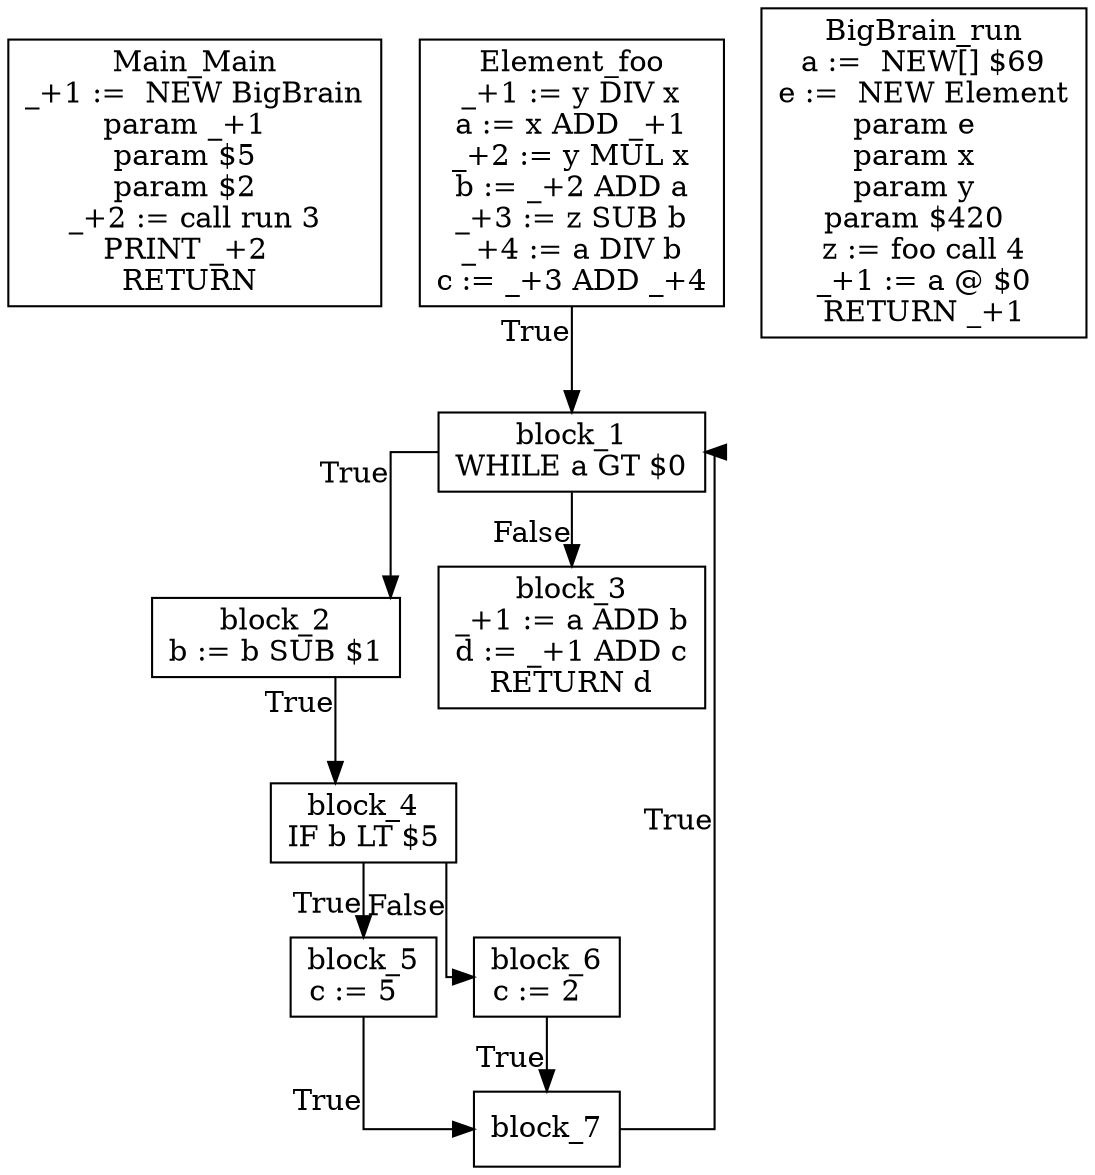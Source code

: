 digraph {
  graph [splines=ortho]
  node [shape=box]
  Main_Main [label="Main_Main\n_+1 :=  NEW BigBrain\nparam _+1  \nparam $5  \nparam $2  \n_+2 := call run 3\nPRINT _+2  \nRETURN \n"];
  Element_foo [label="Element_foo\n_+1 := y DIV x\na := x ADD _+1\n_+2 := y MUL x\nb := _+2 ADD a\n_+3 := z SUB b\n_+4 := a DIV b\nc := _+3 ADD _+4\n"];
  Element_foo -> block_1[xlabel="True"];
  block_1 [label="block_1\nWHILE a GT $0\n"];
  block_1 -> block_2[xlabel="True"];
  block_2 [label="block_2\nb := b SUB $1\n"];
  block_2 -> block_4[xlabel="True"];
  block_4 [label="block_4\nIF b LT $5\n"];
  block_4 -> block_5[xlabel="True"];
  block_5 [label="block_5\nc := 5  \n"];
  block_5 -> block_7[xlabel="True"];
  block_7 [label="block_7\n"];
  block_7 -> block_1[xlabel="True"];
  block_4 -> block_6[xlabel="False"];
  block_6 [label="block_6\nc := 2  \n"];
  block_6 -> block_7[xlabel="True"];
  block_1 -> block_3[xlabel="False"];
  block_3 [label="block_3\n_+1 := a ADD b\nd := _+1 ADD c\nRETURN d\n"];
  BigBrain_run [label="BigBrain_run\na :=  NEW[] $69\ne :=  NEW Element\nparam e  \nparam x  \nparam y  \nparam $420  \nz := foo call 4\n_+1 := a @ $0\nRETURN _+1\n"];
}